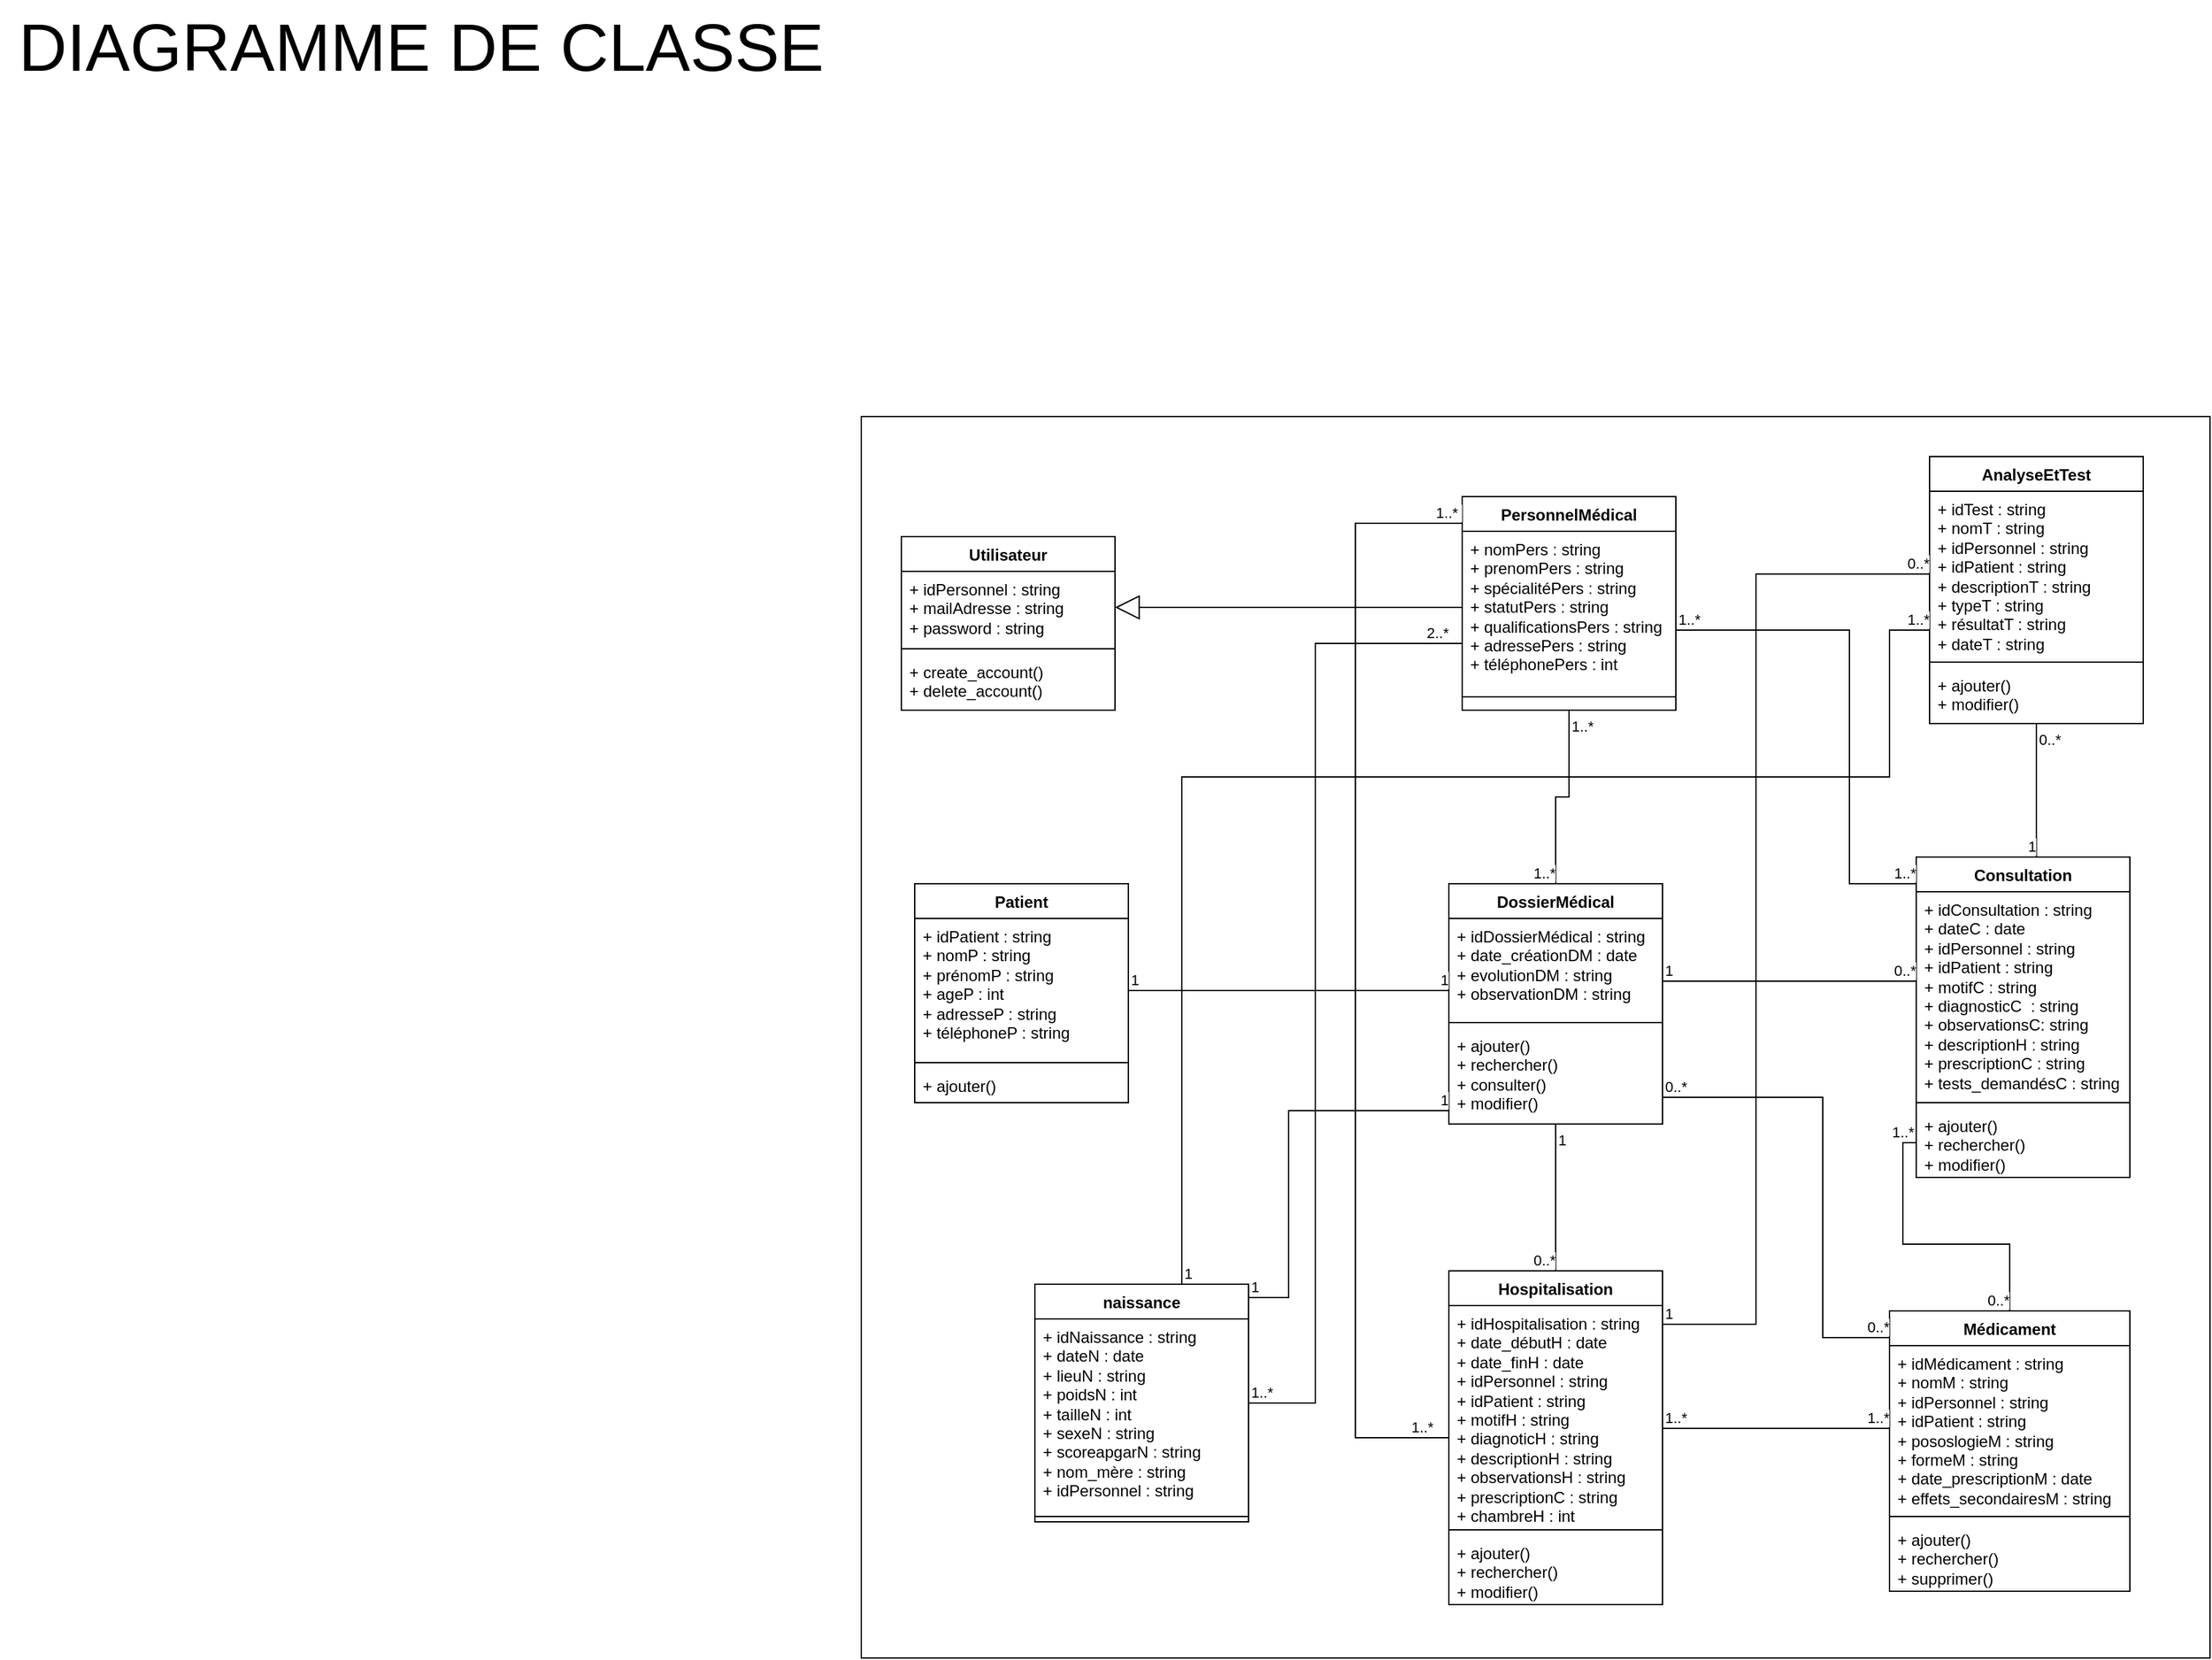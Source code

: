 <mxfile version="21.3.5" type="github">
  <diagram name="Page-1" id="XrU8lmBUITIBv5YUa5lT">
    <mxGraphModel dx="3969" dy="-2349" grid="1" gridSize="10" guides="1" tooltips="1" connect="1" arrows="1" fold="1" page="1" pageScale="1" pageWidth="850" pageHeight="1100" math="0" shadow="0">
      <root>
        <mxCell id="0" />
        <mxCell id="1" parent="0" />
        <mxCell id="bFwT0Dd9p4AA57UiHMBd-1" value="" style="rounded=0;whiteSpace=wrap;html=1;" vertex="1" parent="1">
          <mxGeometry x="-830" y="5150" width="1010" height="930" as="geometry" />
        </mxCell>
        <mxCell id="bFwT0Dd9p4AA57UiHMBd-2" value="Utilisateur" style="swimlane;fontStyle=1;align=center;verticalAlign=top;childLayout=stackLayout;horizontal=1;startSize=26;horizontalStack=0;resizeParent=1;resizeParentMax=0;resizeLast=0;collapsible=1;marginBottom=0;whiteSpace=wrap;html=1;" vertex="1" parent="1">
          <mxGeometry x="-800" y="5240" width="160" height="130" as="geometry" />
        </mxCell>
        <mxCell id="bFwT0Dd9p4AA57UiHMBd-3" value="+ idPersonnel : string&lt;br&gt;+ mailAdresse : string&lt;br&gt;+ password : string" style="text;strokeColor=none;fillColor=none;align=left;verticalAlign=top;spacingLeft=4;spacingRight=4;overflow=hidden;rotatable=0;points=[[0,0.5],[1,0.5]];portConstraint=eastwest;whiteSpace=wrap;html=1;" vertex="1" parent="bFwT0Dd9p4AA57UiHMBd-2">
          <mxGeometry y="26" width="160" height="54" as="geometry" />
        </mxCell>
        <mxCell id="bFwT0Dd9p4AA57UiHMBd-4" value="" style="line;strokeWidth=1;fillColor=none;align=left;verticalAlign=middle;spacingTop=-1;spacingLeft=3;spacingRight=3;rotatable=0;labelPosition=right;points=[];portConstraint=eastwest;strokeColor=inherit;" vertex="1" parent="bFwT0Dd9p4AA57UiHMBd-2">
          <mxGeometry y="80" width="160" height="8" as="geometry" />
        </mxCell>
        <mxCell id="bFwT0Dd9p4AA57UiHMBd-5" value="+ create_account()&lt;br&gt;+ delete_account()" style="text;strokeColor=none;fillColor=none;align=left;verticalAlign=top;spacingLeft=4;spacingRight=4;overflow=hidden;rotatable=0;points=[[0,0.5],[1,0.5]];portConstraint=eastwest;whiteSpace=wrap;html=1;" vertex="1" parent="bFwT0Dd9p4AA57UiHMBd-2">
          <mxGeometry y="88" width="160" height="42" as="geometry" />
        </mxCell>
        <mxCell id="bFwT0Dd9p4AA57UiHMBd-6" value="Patient" style="swimlane;fontStyle=1;align=center;verticalAlign=top;childLayout=stackLayout;horizontal=1;startSize=26;horizontalStack=0;resizeParent=1;resizeParentMax=0;resizeLast=0;collapsible=1;marginBottom=0;whiteSpace=wrap;html=1;" vertex="1" parent="1">
          <mxGeometry x="-790" y="5500" width="160" height="164" as="geometry" />
        </mxCell>
        <mxCell id="bFwT0Dd9p4AA57UiHMBd-7" value="+ idPatient : string&lt;br&gt;+ nomP : string&lt;br&gt;+ prénomP : string&lt;br&gt;+ ageP : int&lt;br&gt;+ adresseP : string&lt;br&gt;+ téléphoneP : string" style="text;strokeColor=none;fillColor=none;align=left;verticalAlign=top;spacingLeft=4;spacingRight=4;overflow=hidden;rotatable=0;points=[[0,0.5],[1,0.5]];portConstraint=eastwest;whiteSpace=wrap;html=1;" vertex="1" parent="bFwT0Dd9p4AA57UiHMBd-6">
          <mxGeometry y="26" width="160" height="104" as="geometry" />
        </mxCell>
        <mxCell id="bFwT0Dd9p4AA57UiHMBd-8" value="" style="line;strokeWidth=1;fillColor=none;align=left;verticalAlign=middle;spacingTop=-1;spacingLeft=3;spacingRight=3;rotatable=0;labelPosition=right;points=[];portConstraint=eastwest;strokeColor=inherit;" vertex="1" parent="bFwT0Dd9p4AA57UiHMBd-6">
          <mxGeometry y="130" width="160" height="8" as="geometry" />
        </mxCell>
        <mxCell id="bFwT0Dd9p4AA57UiHMBd-9" value="+ ajouter()" style="text;strokeColor=none;fillColor=none;align=left;verticalAlign=top;spacingLeft=4;spacingRight=4;overflow=hidden;rotatable=0;points=[[0,0.5],[1,0.5]];portConstraint=eastwest;whiteSpace=wrap;html=1;" vertex="1" parent="bFwT0Dd9p4AA57UiHMBd-6">
          <mxGeometry y="138" width="160" height="26" as="geometry" />
        </mxCell>
        <mxCell id="bFwT0Dd9p4AA57UiHMBd-10" value="DossierMédical" style="swimlane;fontStyle=1;align=center;verticalAlign=top;childLayout=stackLayout;horizontal=1;startSize=26;horizontalStack=0;resizeParent=1;resizeParentMax=0;resizeLast=0;collapsible=1;marginBottom=0;whiteSpace=wrap;html=1;" vertex="1" parent="1">
          <mxGeometry x="-390" y="5500" width="160" height="180" as="geometry">
            <mxRectangle x="-100" y="4620" width="130" height="30" as="alternateBounds" />
          </mxGeometry>
        </mxCell>
        <mxCell id="bFwT0Dd9p4AA57UiHMBd-11" value="+ idDossierMédical : string&lt;br&gt;+ date_créationDM : date&lt;br&gt;+ evolutionDM : string&lt;br&gt;+ observationDM : string" style="text;strokeColor=none;fillColor=none;align=left;verticalAlign=top;spacingLeft=4;spacingRight=4;overflow=hidden;rotatable=0;points=[[0,0.5],[1,0.5]];portConstraint=eastwest;whiteSpace=wrap;html=1;" vertex="1" parent="bFwT0Dd9p4AA57UiHMBd-10">
          <mxGeometry y="26" width="160" height="74" as="geometry" />
        </mxCell>
        <mxCell id="bFwT0Dd9p4AA57UiHMBd-12" value="" style="line;strokeWidth=1;fillColor=none;align=left;verticalAlign=middle;spacingTop=-1;spacingLeft=3;spacingRight=3;rotatable=0;labelPosition=right;points=[];portConstraint=eastwest;strokeColor=inherit;" vertex="1" parent="bFwT0Dd9p4AA57UiHMBd-10">
          <mxGeometry y="100" width="160" height="8" as="geometry" />
        </mxCell>
        <mxCell id="bFwT0Dd9p4AA57UiHMBd-13" value="+ ajouter()&lt;br&gt;+ rechercher()&lt;br&gt;+ consulter()&lt;br&gt;+ modifier()" style="text;strokeColor=none;fillColor=none;align=left;verticalAlign=top;spacingLeft=4;spacingRight=4;overflow=hidden;rotatable=0;points=[[0,0.5],[1,0.5]];portConstraint=eastwest;whiteSpace=wrap;html=1;" vertex="1" parent="bFwT0Dd9p4AA57UiHMBd-10">
          <mxGeometry y="108" width="160" height="72" as="geometry" />
        </mxCell>
        <mxCell id="bFwT0Dd9p4AA57UiHMBd-14" value="Consultation" style="swimlane;fontStyle=1;align=center;verticalAlign=top;childLayout=stackLayout;horizontal=1;startSize=26;horizontalStack=0;resizeParent=1;resizeParentMax=0;resizeLast=0;collapsible=1;marginBottom=0;whiteSpace=wrap;html=1;" vertex="1" parent="1">
          <mxGeometry x="-40" y="5480" width="160" height="240" as="geometry" />
        </mxCell>
        <mxCell id="bFwT0Dd9p4AA57UiHMBd-15" value="+ idConsultation : string&lt;br&gt;+ dateC : date&amp;nbsp;&lt;br&gt;+ idPersonnel : string&lt;br&gt;+ idPatient : string&amp;nbsp;&lt;br&gt;+ motifC : string&lt;br&gt;+ diagnosticC&amp;nbsp; : string&lt;br&gt;+ observationsC: string&lt;br&gt;+ descriptionH : string&amp;nbsp;&lt;br&gt;+ prescriptionC : string&lt;br&gt;+ tests_demandésC : string" style="text;strokeColor=none;fillColor=none;align=left;verticalAlign=top;spacingLeft=4;spacingRight=4;overflow=hidden;rotatable=0;points=[[0,0.5],[1,0.5]];portConstraint=eastwest;whiteSpace=wrap;html=1;" vertex="1" parent="bFwT0Dd9p4AA57UiHMBd-14">
          <mxGeometry y="26" width="160" height="154" as="geometry" />
        </mxCell>
        <mxCell id="bFwT0Dd9p4AA57UiHMBd-16" value="" style="line;strokeWidth=1;fillColor=none;align=left;verticalAlign=middle;spacingTop=-1;spacingLeft=3;spacingRight=3;rotatable=0;labelPosition=right;points=[];portConstraint=eastwest;strokeColor=inherit;" vertex="1" parent="bFwT0Dd9p4AA57UiHMBd-14">
          <mxGeometry y="180" width="160" height="8" as="geometry" />
        </mxCell>
        <mxCell id="bFwT0Dd9p4AA57UiHMBd-17" value="+ ajouter()&lt;br&gt;+ rechercher()&lt;br&gt;+ modifier()" style="text;strokeColor=none;fillColor=none;align=left;verticalAlign=top;spacingLeft=4;spacingRight=4;overflow=hidden;rotatable=0;points=[[0,0.5],[1,0.5]];portConstraint=eastwest;whiteSpace=wrap;html=1;" vertex="1" parent="bFwT0Dd9p4AA57UiHMBd-14">
          <mxGeometry y="188" width="160" height="52" as="geometry" />
        </mxCell>
        <mxCell id="bFwT0Dd9p4AA57UiHMBd-18" value="PersonnelMédical" style="swimlane;fontStyle=1;align=center;verticalAlign=top;childLayout=stackLayout;horizontal=1;startSize=26;horizontalStack=0;resizeParent=1;resizeParentMax=0;resizeLast=0;collapsible=1;marginBottom=0;whiteSpace=wrap;html=1;" vertex="1" parent="1">
          <mxGeometry x="-380" y="5210" width="160" height="160" as="geometry" />
        </mxCell>
        <mxCell id="bFwT0Dd9p4AA57UiHMBd-19" value="+ nomPers : string&lt;br&gt;+ prenomPers : string&lt;br&gt;+ spécialitéPers : string&lt;br&gt;+ statutPers : string&amp;nbsp;&lt;br&gt;+ qualificationsPers : string&lt;br&gt;+ adressePers : string&lt;br&gt;+ téléphonePers : int" style="text;strokeColor=none;fillColor=none;align=left;verticalAlign=top;spacingLeft=4;spacingRight=4;overflow=hidden;rotatable=0;points=[[0,0.5],[1,0.5]];portConstraint=eastwest;whiteSpace=wrap;html=1;" vertex="1" parent="bFwT0Dd9p4AA57UiHMBd-18">
          <mxGeometry y="26" width="160" height="114" as="geometry" />
        </mxCell>
        <mxCell id="bFwT0Dd9p4AA57UiHMBd-20" value="" style="line;strokeWidth=1;fillColor=none;align=left;verticalAlign=middle;spacingTop=-1;spacingLeft=3;spacingRight=3;rotatable=0;labelPosition=right;points=[];portConstraint=eastwest;strokeColor=inherit;" vertex="1" parent="bFwT0Dd9p4AA57UiHMBd-18">
          <mxGeometry y="140" width="160" height="20" as="geometry" />
        </mxCell>
        <mxCell id="bFwT0Dd9p4AA57UiHMBd-21" value="Hospitalisation" style="swimlane;fontStyle=1;align=center;verticalAlign=top;childLayout=stackLayout;horizontal=1;startSize=26;horizontalStack=0;resizeParent=1;resizeParentMax=0;resizeLast=0;collapsible=1;marginBottom=0;whiteSpace=wrap;html=1;" vertex="1" parent="1">
          <mxGeometry x="-390" y="5790" width="160" height="250" as="geometry" />
        </mxCell>
        <mxCell id="bFwT0Dd9p4AA57UiHMBd-22" value="+ idHospitalisation : string&lt;br&gt;+ date_débutH : date&lt;br&gt;+ date_finH : date&lt;br&gt;+ idPersonnel : string&lt;br style=&quot;border-color: var(--border-color);&quot;&gt;+ idPatient : string&amp;nbsp;&lt;br&gt;+ motifH : string&lt;br&gt;+ diagnoticH : string&lt;br&gt;+ descriptionH : string&amp;nbsp;&lt;br&gt;+ observationsH : string&lt;br&gt;+ prescriptionC : string&lt;br&gt;+ chambreH : int" style="text;strokeColor=none;fillColor=none;align=left;verticalAlign=top;spacingLeft=4;spacingRight=4;overflow=hidden;rotatable=0;points=[[0,0.5],[1,0.5]];portConstraint=eastwest;whiteSpace=wrap;html=1;" vertex="1" parent="bFwT0Dd9p4AA57UiHMBd-21">
          <mxGeometry y="26" width="160" height="164" as="geometry" />
        </mxCell>
        <mxCell id="bFwT0Dd9p4AA57UiHMBd-23" value="" style="line;strokeWidth=1;fillColor=none;align=left;verticalAlign=middle;spacingTop=-1;spacingLeft=3;spacingRight=3;rotatable=0;labelPosition=right;points=[];portConstraint=eastwest;strokeColor=inherit;" vertex="1" parent="bFwT0Dd9p4AA57UiHMBd-21">
          <mxGeometry y="190" width="160" height="8" as="geometry" />
        </mxCell>
        <mxCell id="bFwT0Dd9p4AA57UiHMBd-24" value="+ ajouter()&lt;br&gt;+ rechercher()&lt;br&gt;+ modifier()" style="text;strokeColor=none;fillColor=none;align=left;verticalAlign=top;spacingLeft=4;spacingRight=4;overflow=hidden;rotatable=0;points=[[0,0.5],[1,0.5]];portConstraint=eastwest;whiteSpace=wrap;html=1;" vertex="1" parent="bFwT0Dd9p4AA57UiHMBd-21">
          <mxGeometry y="198" width="160" height="52" as="geometry" />
        </mxCell>
        <mxCell id="bFwT0Dd9p4AA57UiHMBd-25" value="Médicament" style="swimlane;fontStyle=1;align=center;verticalAlign=top;childLayout=stackLayout;horizontal=1;startSize=26;horizontalStack=0;resizeParent=1;resizeParentMax=0;resizeLast=0;collapsible=1;marginBottom=0;whiteSpace=wrap;html=1;" vertex="1" parent="1">
          <mxGeometry x="-60" y="5820" width="180" height="210" as="geometry" />
        </mxCell>
        <mxCell id="bFwT0Dd9p4AA57UiHMBd-26" value="+ idMédicament : string&lt;br&gt;+ nomM : string&amp;nbsp;&lt;br&gt;+ idPersonnel : string&lt;br style=&quot;border-color: var(--border-color);&quot;&gt;+ idPatient : string&amp;nbsp;&lt;br&gt;+ pososlogieM : string&lt;br&gt;+ formeM : string&amp;nbsp;&lt;br&gt;+ date_prescriptionM : date&lt;br&gt;+ effets_secondairesM : string" style="text;strokeColor=none;fillColor=none;align=left;verticalAlign=top;spacingLeft=4;spacingRight=4;overflow=hidden;rotatable=0;points=[[0,0.5],[1,0.5]];portConstraint=eastwest;whiteSpace=wrap;html=1;" vertex="1" parent="bFwT0Dd9p4AA57UiHMBd-25">
          <mxGeometry y="26" width="180" height="124" as="geometry" />
        </mxCell>
        <mxCell id="bFwT0Dd9p4AA57UiHMBd-27" value="" style="line;strokeWidth=1;fillColor=none;align=left;verticalAlign=middle;spacingTop=-1;spacingLeft=3;spacingRight=3;rotatable=0;labelPosition=right;points=[];portConstraint=eastwest;strokeColor=inherit;" vertex="1" parent="bFwT0Dd9p4AA57UiHMBd-25">
          <mxGeometry y="150" width="180" height="8" as="geometry" />
        </mxCell>
        <mxCell id="bFwT0Dd9p4AA57UiHMBd-28" value="+ ajouter()&lt;br&gt;+ rechercher()&lt;br&gt;+ supprimer()" style="text;strokeColor=none;fillColor=none;align=left;verticalAlign=top;spacingLeft=4;spacingRight=4;overflow=hidden;rotatable=0;points=[[0,0.5],[1,0.5]];portConstraint=eastwest;whiteSpace=wrap;html=1;" vertex="1" parent="bFwT0Dd9p4AA57UiHMBd-25">
          <mxGeometry y="158" width="180" height="52" as="geometry" />
        </mxCell>
        <mxCell id="bFwT0Dd9p4AA57UiHMBd-29" value="AnalyseEtTest" style="swimlane;fontStyle=1;align=center;verticalAlign=top;childLayout=stackLayout;horizontal=1;startSize=26;horizontalStack=0;resizeParent=1;resizeParentMax=0;resizeLast=0;collapsible=1;marginBottom=0;whiteSpace=wrap;html=1;" vertex="1" parent="1">
          <mxGeometry x="-30" y="5180" width="160" height="200" as="geometry" />
        </mxCell>
        <mxCell id="bFwT0Dd9p4AA57UiHMBd-30" value="+ idTest : string&amp;nbsp;&lt;br&gt;+ nomT : string&lt;br&gt;+ idPersonnel : string&lt;br style=&quot;border-color: var(--border-color);&quot;&gt;+ idPatient : string&amp;nbsp;&lt;br&gt;+ descriptionT : string&lt;br&gt;+ typeT : string&amp;nbsp;&lt;br&gt;+ résultatT : string&amp;nbsp;&lt;br&gt;+ dateT : string&lt;br&gt;&amp;nbsp;" style="text;strokeColor=none;fillColor=none;align=left;verticalAlign=top;spacingLeft=4;spacingRight=4;overflow=hidden;rotatable=0;points=[[0,0.5],[1,0.5]];portConstraint=eastwest;whiteSpace=wrap;html=1;" vertex="1" parent="bFwT0Dd9p4AA57UiHMBd-29">
          <mxGeometry y="26" width="160" height="124" as="geometry" />
        </mxCell>
        <mxCell id="bFwT0Dd9p4AA57UiHMBd-31" value="" style="line;strokeWidth=1;fillColor=none;align=left;verticalAlign=middle;spacingTop=-1;spacingLeft=3;spacingRight=3;rotatable=0;labelPosition=right;points=[];portConstraint=eastwest;strokeColor=inherit;" vertex="1" parent="bFwT0Dd9p4AA57UiHMBd-29">
          <mxGeometry y="150" width="160" height="8" as="geometry" />
        </mxCell>
        <mxCell id="bFwT0Dd9p4AA57UiHMBd-32" value="+ ajouter()&lt;br&gt;+ modifier()" style="text;strokeColor=none;fillColor=none;align=left;verticalAlign=top;spacingLeft=4;spacingRight=4;overflow=hidden;rotatable=0;points=[[0,0.5],[1,0.5]];portConstraint=eastwest;whiteSpace=wrap;html=1;" vertex="1" parent="bFwT0Dd9p4AA57UiHMBd-29">
          <mxGeometry y="158" width="160" height="42" as="geometry" />
        </mxCell>
        <mxCell id="bFwT0Dd9p4AA57UiHMBd-33" value="naissance" style="swimlane;fontStyle=1;align=center;verticalAlign=top;childLayout=stackLayout;horizontal=1;startSize=26;horizontalStack=0;resizeParent=1;resizeParentMax=0;resizeLast=0;collapsible=1;marginBottom=0;whiteSpace=wrap;html=1;" vertex="1" parent="1">
          <mxGeometry x="-700" y="5800" width="160" height="178" as="geometry" />
        </mxCell>
        <mxCell id="bFwT0Dd9p4AA57UiHMBd-34" value="+ idNaissance : string&lt;br&gt;+ dateN : date&lt;br&gt;+ lieuN : string&amp;nbsp;&lt;br&gt;+ poidsN : int&lt;br&gt;+ tailleN : int&lt;br&gt;+ sexeN : string&lt;br&gt;+ scoreapgarN : string&lt;br&gt;+ nom_mère : string&amp;nbsp;&lt;br&gt;+ idPersonnel : string" style="text;strokeColor=none;fillColor=none;align=left;verticalAlign=top;spacingLeft=4;spacingRight=4;overflow=hidden;rotatable=0;points=[[0,0.5],[1,0.5]];portConstraint=eastwest;whiteSpace=wrap;html=1;" vertex="1" parent="bFwT0Dd9p4AA57UiHMBd-33">
          <mxGeometry y="26" width="160" height="144" as="geometry" />
        </mxCell>
        <mxCell id="bFwT0Dd9p4AA57UiHMBd-35" value="" style="line;strokeWidth=1;fillColor=none;align=left;verticalAlign=middle;spacingTop=-1;spacingLeft=3;spacingRight=3;rotatable=0;labelPosition=right;points=[];portConstraint=eastwest;strokeColor=inherit;" vertex="1" parent="bFwT0Dd9p4AA57UiHMBd-33">
          <mxGeometry y="170" width="160" height="8" as="geometry" />
        </mxCell>
        <mxCell id="bFwT0Dd9p4AA57UiHMBd-36" value="" style="endArrow=block;endSize=16;endFill=0;html=1;rounded=0;" edge="1" parent="1" source="bFwT0Dd9p4AA57UiHMBd-19" target="bFwT0Dd9p4AA57UiHMBd-3">
          <mxGeometry width="160" relative="1" as="geometry">
            <mxPoint x="-440" y="5300" as="sourcePoint" />
            <mxPoint x="-20" y="5140" as="targetPoint" />
          </mxGeometry>
        </mxCell>
        <mxCell id="bFwT0Dd9p4AA57UiHMBd-37" value="" style="endArrow=none;html=1;edgeStyle=orthogonalEdgeStyle;rounded=0;" edge="1" parent="1" source="bFwT0Dd9p4AA57UiHMBd-7" target="bFwT0Dd9p4AA57UiHMBd-11">
          <mxGeometry relative="1" as="geometry">
            <mxPoint x="-560" y="5560" as="sourcePoint" />
            <mxPoint x="-400" y="5560" as="targetPoint" />
            <Array as="points">
              <mxPoint x="-530" y="5580" />
              <mxPoint x="-530" y="5580" />
            </Array>
          </mxGeometry>
        </mxCell>
        <mxCell id="bFwT0Dd9p4AA57UiHMBd-38" value="1" style="edgeLabel;resizable=0;html=1;align=left;verticalAlign=bottom;" connectable="0" vertex="1" parent="bFwT0Dd9p4AA57UiHMBd-37">
          <mxGeometry x="-1" relative="1" as="geometry" />
        </mxCell>
        <mxCell id="bFwT0Dd9p4AA57UiHMBd-39" value="1" style="edgeLabel;resizable=0;html=1;align=right;verticalAlign=bottom;" connectable="0" vertex="1" parent="bFwT0Dd9p4AA57UiHMBd-37">
          <mxGeometry x="1" relative="1" as="geometry" />
        </mxCell>
        <mxCell id="bFwT0Dd9p4AA57UiHMBd-40" value="" style="endArrow=none;html=1;edgeStyle=orthogonalEdgeStyle;rounded=0;" edge="1" parent="1" source="bFwT0Dd9p4AA57UiHMBd-11" target="bFwT0Dd9p4AA57UiHMBd-15">
          <mxGeometry relative="1" as="geometry">
            <mxPoint x="-200" y="5560" as="sourcePoint" />
            <mxPoint x="-40" y="5560" as="targetPoint" />
            <Array as="points">
              <mxPoint x="-160" y="5573" />
              <mxPoint x="-160" y="5573" />
            </Array>
          </mxGeometry>
        </mxCell>
        <mxCell id="bFwT0Dd9p4AA57UiHMBd-41" value="1" style="edgeLabel;resizable=0;html=1;align=left;verticalAlign=bottom;" connectable="0" vertex="1" parent="bFwT0Dd9p4AA57UiHMBd-40">
          <mxGeometry x="-1" relative="1" as="geometry" />
        </mxCell>
        <mxCell id="bFwT0Dd9p4AA57UiHMBd-42" value="0..*" style="edgeLabel;resizable=0;html=1;align=right;verticalAlign=bottom;" connectable="0" vertex="1" parent="bFwT0Dd9p4AA57UiHMBd-40">
          <mxGeometry x="1" relative="1" as="geometry" />
        </mxCell>
        <mxCell id="bFwT0Dd9p4AA57UiHMBd-43" value="" style="endArrow=none;html=1;edgeStyle=orthogonalEdgeStyle;rounded=0;" edge="1" parent="1" source="bFwT0Dd9p4AA57UiHMBd-10" target="bFwT0Dd9p4AA57UiHMBd-21">
          <mxGeometry relative="1" as="geometry">
            <mxPoint x="-370" y="5720" as="sourcePoint" />
            <mxPoint x="-210" y="5720" as="targetPoint" />
          </mxGeometry>
        </mxCell>
        <mxCell id="bFwT0Dd9p4AA57UiHMBd-44" value="1" style="edgeLabel;resizable=0;html=1;align=left;verticalAlign=bottom;" connectable="0" vertex="1" parent="bFwT0Dd9p4AA57UiHMBd-43">
          <mxGeometry x="-1" relative="1" as="geometry">
            <mxPoint y="20" as="offset" />
          </mxGeometry>
        </mxCell>
        <mxCell id="bFwT0Dd9p4AA57UiHMBd-45" value="0..*" style="edgeLabel;resizable=0;html=1;align=right;verticalAlign=bottom;" connectable="0" vertex="1" parent="bFwT0Dd9p4AA57UiHMBd-43">
          <mxGeometry x="1" relative="1" as="geometry" />
        </mxCell>
        <mxCell id="bFwT0Dd9p4AA57UiHMBd-46" value="" style="endArrow=none;html=1;edgeStyle=orthogonalEdgeStyle;rounded=0;" edge="1" parent="1" source="bFwT0Dd9p4AA57UiHMBd-10" target="bFwT0Dd9p4AA57UiHMBd-25">
          <mxGeometry relative="1" as="geometry">
            <mxPoint x="-170" y="5770" as="sourcePoint" />
            <mxPoint x="-10" y="5770" as="targetPoint" />
            <Array as="points">
              <mxPoint x="-110" y="5660" />
              <mxPoint x="-110" y="5840" />
            </Array>
          </mxGeometry>
        </mxCell>
        <mxCell id="bFwT0Dd9p4AA57UiHMBd-47" value="0..*" style="edgeLabel;resizable=0;html=1;align=left;verticalAlign=bottom;" connectable="0" vertex="1" parent="bFwT0Dd9p4AA57UiHMBd-46">
          <mxGeometry x="-1" relative="1" as="geometry" />
        </mxCell>
        <mxCell id="bFwT0Dd9p4AA57UiHMBd-48" value="0..*" style="edgeLabel;resizable=0;html=1;align=right;verticalAlign=bottom;" connectable="0" vertex="1" parent="bFwT0Dd9p4AA57UiHMBd-46">
          <mxGeometry x="1" relative="1" as="geometry" />
        </mxCell>
        <mxCell id="bFwT0Dd9p4AA57UiHMBd-49" value="" style="endArrow=none;html=1;edgeStyle=orthogonalEdgeStyle;rounded=0;" edge="1" parent="1" source="bFwT0Dd9p4AA57UiHMBd-33" target="bFwT0Dd9p4AA57UiHMBd-10">
          <mxGeometry relative="1" as="geometry">
            <mxPoint x="-615" y="5750" as="sourcePoint" />
            <mxPoint x="-455" y="5750" as="targetPoint" />
            <Array as="points">
              <mxPoint x="-510" y="5810" />
              <mxPoint x="-510" y="5670" />
            </Array>
          </mxGeometry>
        </mxCell>
        <mxCell id="bFwT0Dd9p4AA57UiHMBd-50" value="1" style="edgeLabel;resizable=0;html=1;align=left;verticalAlign=bottom;" connectable="0" vertex="1" parent="bFwT0Dd9p4AA57UiHMBd-49">
          <mxGeometry x="-1" relative="1" as="geometry" />
        </mxCell>
        <mxCell id="bFwT0Dd9p4AA57UiHMBd-51" value="1" style="edgeLabel;resizable=0;html=1;align=right;verticalAlign=bottom;" connectable="0" vertex="1" parent="bFwT0Dd9p4AA57UiHMBd-49">
          <mxGeometry x="1" relative="1" as="geometry" />
        </mxCell>
        <mxCell id="bFwT0Dd9p4AA57UiHMBd-52" value="" style="endArrow=none;html=1;edgeStyle=orthogonalEdgeStyle;rounded=0;" edge="1" parent="1" source="bFwT0Dd9p4AA57UiHMBd-18" target="bFwT0Dd9p4AA57UiHMBd-10">
          <mxGeometry relative="1" as="geometry">
            <mxPoint x="-320" y="5420" as="sourcePoint" />
            <mxPoint x="-160" y="5420" as="targetPoint" />
          </mxGeometry>
        </mxCell>
        <mxCell id="bFwT0Dd9p4AA57UiHMBd-53" value="1..*" style="edgeLabel;resizable=0;html=1;align=left;verticalAlign=bottom;" connectable="0" vertex="1" parent="bFwT0Dd9p4AA57UiHMBd-52">
          <mxGeometry x="-1" relative="1" as="geometry">
            <mxPoint y="20" as="offset" />
          </mxGeometry>
        </mxCell>
        <mxCell id="bFwT0Dd9p4AA57UiHMBd-54" value="1..*" style="edgeLabel;resizable=0;html=1;align=right;verticalAlign=bottom;" connectable="0" vertex="1" parent="bFwT0Dd9p4AA57UiHMBd-52">
          <mxGeometry x="1" relative="1" as="geometry" />
        </mxCell>
        <mxCell id="bFwT0Dd9p4AA57UiHMBd-55" value="" style="endArrow=none;html=1;edgeStyle=orthogonalEdgeStyle;rounded=0;" edge="1" parent="1" source="bFwT0Dd9p4AA57UiHMBd-18" target="bFwT0Dd9p4AA57UiHMBd-14">
          <mxGeometry relative="1" as="geometry">
            <mxPoint x="10" y="5340" as="sourcePoint" />
            <mxPoint x="170" y="5340" as="targetPoint" />
            <Array as="points">
              <mxPoint x="-90" y="5310" />
              <mxPoint x="-90" y="5500" />
            </Array>
          </mxGeometry>
        </mxCell>
        <mxCell id="bFwT0Dd9p4AA57UiHMBd-56" value="1..*" style="edgeLabel;resizable=0;html=1;align=left;verticalAlign=bottom;" connectable="0" vertex="1" parent="bFwT0Dd9p4AA57UiHMBd-55">
          <mxGeometry x="-1" relative="1" as="geometry" />
        </mxCell>
        <mxCell id="bFwT0Dd9p4AA57UiHMBd-57" value="1..*" style="edgeLabel;resizable=0;html=1;align=right;verticalAlign=bottom;" connectable="0" vertex="1" parent="bFwT0Dd9p4AA57UiHMBd-55">
          <mxGeometry x="1" relative="1" as="geometry" />
        </mxCell>
        <mxCell id="bFwT0Dd9p4AA57UiHMBd-58" value="" style="endArrow=none;html=1;edgeStyle=orthogonalEdgeStyle;rounded=0;" edge="1" parent="1" source="bFwT0Dd9p4AA57UiHMBd-21" target="bFwT0Dd9p4AA57UiHMBd-18">
          <mxGeometry relative="1" as="geometry">
            <mxPoint x="-460" y="5400" as="sourcePoint" />
            <mxPoint x="-300" y="5400" as="targetPoint" />
            <Array as="points">
              <mxPoint x="-460" y="5915" />
              <mxPoint x="-460" y="5230" />
            </Array>
          </mxGeometry>
        </mxCell>
        <mxCell id="bFwT0Dd9p4AA57UiHMBd-59" value="1..*" style="edgeLabel;resizable=0;html=1;align=left;verticalAlign=bottom;" connectable="0" vertex="1" parent="bFwT0Dd9p4AA57UiHMBd-58">
          <mxGeometry x="-1" relative="1" as="geometry">
            <mxPoint x="-30" as="offset" />
          </mxGeometry>
        </mxCell>
        <mxCell id="bFwT0Dd9p4AA57UiHMBd-60" value="1..*&amp;nbsp;" style="edgeLabel;resizable=0;html=1;align=right;verticalAlign=bottom;" connectable="0" vertex="1" parent="bFwT0Dd9p4AA57UiHMBd-58">
          <mxGeometry x="1" relative="1" as="geometry" />
        </mxCell>
        <mxCell id="bFwT0Dd9p4AA57UiHMBd-61" value="" style="endArrow=none;html=1;edgeStyle=orthogonalEdgeStyle;rounded=0;" edge="1" parent="1" source="bFwT0Dd9p4AA57UiHMBd-33" target="bFwT0Dd9p4AA57UiHMBd-19">
          <mxGeometry relative="1" as="geometry">
            <mxPoint x="-520" y="5370" as="sourcePoint" />
            <mxPoint x="-320" y="5330" as="targetPoint" />
            <Array as="points">
              <mxPoint x="-490" y="5889" />
              <mxPoint x="-490" y="5320" />
            </Array>
          </mxGeometry>
        </mxCell>
        <mxCell id="bFwT0Dd9p4AA57UiHMBd-62" value="1..*" style="edgeLabel;resizable=0;html=1;align=left;verticalAlign=bottom;" connectable="0" vertex="1" parent="bFwT0Dd9p4AA57UiHMBd-61">
          <mxGeometry x="-1" relative="1" as="geometry" />
        </mxCell>
        <mxCell id="bFwT0Dd9p4AA57UiHMBd-63" value="2..*" style="edgeLabel;resizable=0;html=1;align=right;verticalAlign=bottom;" connectable="0" vertex="1" parent="bFwT0Dd9p4AA57UiHMBd-61">
          <mxGeometry x="1" relative="1" as="geometry">
            <mxPoint x="-10" as="offset" />
          </mxGeometry>
        </mxCell>
        <mxCell id="bFwT0Dd9p4AA57UiHMBd-64" value="" style="endArrow=none;html=1;edgeStyle=orthogonalEdgeStyle;rounded=0;" edge="1" parent="1" source="bFwT0Dd9p4AA57UiHMBd-22" target="bFwT0Dd9p4AA57UiHMBd-26">
          <mxGeometry relative="1" as="geometry">
            <mxPoint x="-230" y="5888.44" as="sourcePoint" />
            <mxPoint x="-70" y="5888.44" as="targetPoint" />
            <Array as="points">
              <mxPoint x="-170" y="5908" />
              <mxPoint x="-170" y="5908" />
            </Array>
          </mxGeometry>
        </mxCell>
        <mxCell id="bFwT0Dd9p4AA57UiHMBd-65" value="1..*" style="edgeLabel;resizable=0;html=1;align=left;verticalAlign=bottom;" connectable="0" vertex="1" parent="bFwT0Dd9p4AA57UiHMBd-64">
          <mxGeometry x="-1" relative="1" as="geometry" />
        </mxCell>
        <mxCell id="bFwT0Dd9p4AA57UiHMBd-66" value="1..*" style="edgeLabel;resizable=0;html=1;align=right;verticalAlign=bottom;" connectable="0" vertex="1" parent="bFwT0Dd9p4AA57UiHMBd-64">
          <mxGeometry x="1" relative="1" as="geometry" />
        </mxCell>
        <mxCell id="bFwT0Dd9p4AA57UiHMBd-67" value="" style="endArrow=none;html=1;edgeStyle=orthogonalEdgeStyle;rounded=0;" edge="1" parent="1" source="bFwT0Dd9p4AA57UiHMBd-17" target="bFwT0Dd9p4AA57UiHMBd-25">
          <mxGeometry relative="1" as="geometry">
            <mxPoint x="80" y="5770" as="sourcePoint" />
            <mxPoint x="240" y="5770" as="targetPoint" />
          </mxGeometry>
        </mxCell>
        <mxCell id="bFwT0Dd9p4AA57UiHMBd-68" value="1..*" style="edgeLabel;resizable=0;html=1;align=left;verticalAlign=bottom;" connectable="0" vertex="1" parent="bFwT0Dd9p4AA57UiHMBd-67">
          <mxGeometry x="-1" relative="1" as="geometry">
            <mxPoint x="-20" as="offset" />
          </mxGeometry>
        </mxCell>
        <mxCell id="bFwT0Dd9p4AA57UiHMBd-69" value="0..*" style="edgeLabel;resizable=0;html=1;align=right;verticalAlign=bottom;" connectable="0" vertex="1" parent="bFwT0Dd9p4AA57UiHMBd-67">
          <mxGeometry x="1" relative="1" as="geometry" />
        </mxCell>
        <mxCell id="bFwT0Dd9p4AA57UiHMBd-70" value="" style="endArrow=none;html=1;edgeStyle=orthogonalEdgeStyle;rounded=0;" edge="1" parent="1" source="bFwT0Dd9p4AA57UiHMBd-29" target="bFwT0Dd9p4AA57UiHMBd-14">
          <mxGeometry relative="1" as="geometry">
            <mxPoint x="-60" y="5430" as="sourcePoint" />
            <mxPoint x="100" y="5430" as="targetPoint" />
            <Array as="points">
              <mxPoint x="50" y="5460" />
              <mxPoint x="50" y="5460" />
            </Array>
          </mxGeometry>
        </mxCell>
        <mxCell id="bFwT0Dd9p4AA57UiHMBd-71" value="0..*" style="edgeLabel;resizable=0;html=1;align=left;verticalAlign=bottom;" connectable="0" vertex="1" parent="bFwT0Dd9p4AA57UiHMBd-70">
          <mxGeometry x="-1" relative="1" as="geometry">
            <mxPoint y="20" as="offset" />
          </mxGeometry>
        </mxCell>
        <mxCell id="bFwT0Dd9p4AA57UiHMBd-72" value="1" style="edgeLabel;resizable=0;html=1;align=right;verticalAlign=bottom;" connectable="0" vertex="1" parent="bFwT0Dd9p4AA57UiHMBd-70">
          <mxGeometry x="1" relative="1" as="geometry" />
        </mxCell>
        <mxCell id="bFwT0Dd9p4AA57UiHMBd-73" value="" style="endArrow=none;html=1;edgeStyle=orthogonalEdgeStyle;rounded=0;" edge="1" parent="1" source="bFwT0Dd9p4AA57UiHMBd-21" target="bFwT0Dd9p4AA57UiHMBd-30">
          <mxGeometry relative="1" as="geometry">
            <mxPoint x="-190" y="5460" as="sourcePoint" />
            <mxPoint x="-120" y="5450" as="targetPoint" />
            <Array as="points">
              <mxPoint x="-160" y="5830" />
              <mxPoint x="-160" y="5268" />
            </Array>
          </mxGeometry>
        </mxCell>
        <mxCell id="bFwT0Dd9p4AA57UiHMBd-74" value="1" style="edgeLabel;resizable=0;html=1;align=left;verticalAlign=bottom;" connectable="0" vertex="1" parent="bFwT0Dd9p4AA57UiHMBd-73">
          <mxGeometry x="-1" relative="1" as="geometry" />
        </mxCell>
        <mxCell id="bFwT0Dd9p4AA57UiHMBd-75" value="0..*" style="edgeLabel;resizable=0;html=1;align=right;verticalAlign=bottom;" connectable="0" vertex="1" parent="bFwT0Dd9p4AA57UiHMBd-73">
          <mxGeometry x="1" relative="1" as="geometry" />
        </mxCell>
        <mxCell id="bFwT0Dd9p4AA57UiHMBd-76" value="" style="endArrow=none;html=1;edgeStyle=orthogonalEdgeStyle;rounded=0;" edge="1" parent="1" source="bFwT0Dd9p4AA57UiHMBd-33" target="bFwT0Dd9p4AA57UiHMBd-30">
          <mxGeometry relative="1" as="geometry">
            <mxPoint x="-740" y="5730" as="sourcePoint" />
            <mxPoint x="-540" y="5410" as="targetPoint" />
            <Array as="points">
              <mxPoint x="-590" y="5420" />
              <mxPoint x="-60" y="5420" />
              <mxPoint x="-60" y="5310" />
            </Array>
          </mxGeometry>
        </mxCell>
        <mxCell id="bFwT0Dd9p4AA57UiHMBd-77" value="1" style="edgeLabel;resizable=0;html=1;align=left;verticalAlign=bottom;" connectable="0" vertex="1" parent="bFwT0Dd9p4AA57UiHMBd-76">
          <mxGeometry x="-1" relative="1" as="geometry" />
        </mxCell>
        <mxCell id="bFwT0Dd9p4AA57UiHMBd-78" value="1..*" style="edgeLabel;resizable=0;html=1;align=right;verticalAlign=bottom;" connectable="0" vertex="1" parent="bFwT0Dd9p4AA57UiHMBd-76">
          <mxGeometry x="1" relative="1" as="geometry" />
        </mxCell>
        <mxCell id="bFwT0Dd9p4AA57UiHMBd-79" value="&lt;font style=&quot;font-size: 50px;&quot;&gt;DIAGRAMME DE CLASSE&lt;br&gt;&lt;/font&gt;" style="text;html=1;align=center;verticalAlign=middle;resizable=0;points=[];autosize=1;strokeColor=none;fillColor=none;" vertex="1" parent="1">
          <mxGeometry x="-1475" y="4838" width="630" height="70" as="geometry" />
        </mxCell>
      </root>
    </mxGraphModel>
  </diagram>
</mxfile>
